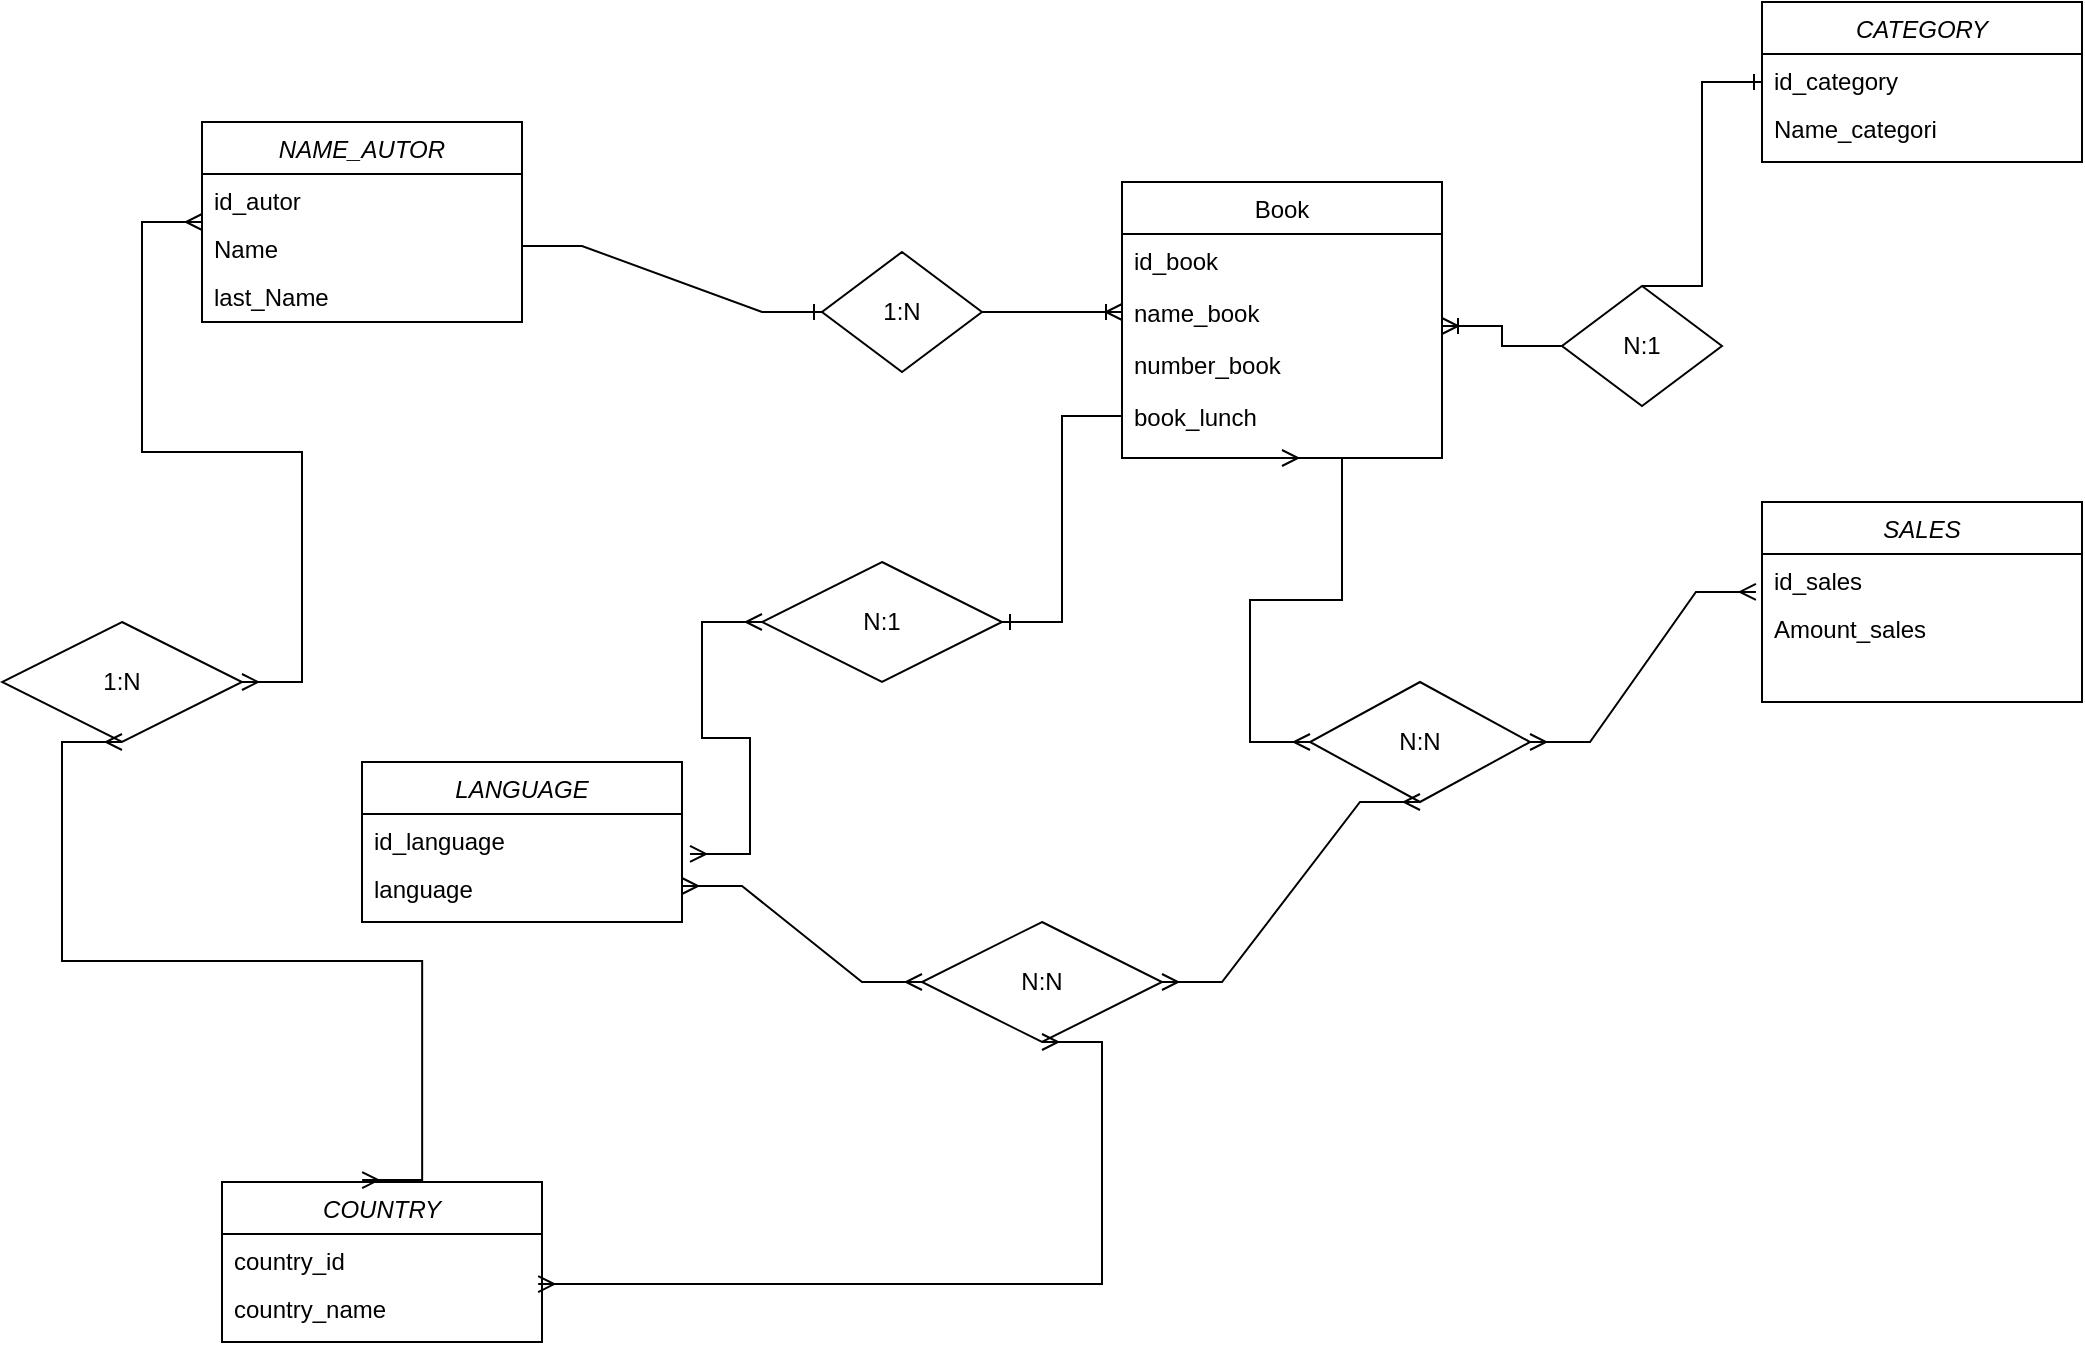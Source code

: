 <mxfile version="22.0.8" type="github">
  <diagram id="C5RBs43oDa-KdzZeNtuy" name="Page-1">
    <mxGraphModel dx="1941" dy="600" grid="1" gridSize="10" guides="1" tooltips="1" connect="1" arrows="1" fold="1" page="1" pageScale="1" pageWidth="827" pageHeight="1169" math="0" shadow="0">
      <root>
        <mxCell id="WIyWlLk6GJQsqaUBKTNV-0" />
        <mxCell id="WIyWlLk6GJQsqaUBKTNV-1" parent="WIyWlLk6GJQsqaUBKTNV-0" />
        <mxCell id="zkfFHV4jXpPFQw0GAbJ--0" value="NAME_AUTOR" style="swimlane;fontStyle=2;align=center;verticalAlign=top;childLayout=stackLayout;horizontal=1;startSize=26;horizontalStack=0;resizeParent=1;resizeLast=0;collapsible=1;marginBottom=0;rounded=0;shadow=0;strokeWidth=1;" parent="WIyWlLk6GJQsqaUBKTNV-1" vertex="1">
          <mxGeometry x="-140" y="180" width="160" height="100" as="geometry">
            <mxRectangle x="230" y="140" width="160" height="26" as="alternateBounds" />
          </mxGeometry>
        </mxCell>
        <mxCell id="zkfFHV4jXpPFQw0GAbJ--1" value="id_autor" style="text;align=left;verticalAlign=top;spacingLeft=4;spacingRight=4;overflow=hidden;rotatable=0;points=[[0,0.5],[1,0.5]];portConstraint=eastwest;" parent="zkfFHV4jXpPFQw0GAbJ--0" vertex="1">
          <mxGeometry y="26" width="160" height="24" as="geometry" />
        </mxCell>
        <mxCell id="-6GL2gCHMoYama-tDcal-0" value="Name" style="text;align=left;verticalAlign=top;spacingLeft=4;spacingRight=4;overflow=hidden;rotatable=0;points=[[0,0.5],[1,0.5]];portConstraint=eastwest;" parent="zkfFHV4jXpPFQw0GAbJ--0" vertex="1">
          <mxGeometry y="50" width="160" height="24" as="geometry" />
        </mxCell>
        <mxCell id="-6GL2gCHMoYama-tDcal-2" value="last_Name" style="text;align=left;verticalAlign=top;spacingLeft=4;spacingRight=4;overflow=hidden;rotatable=0;points=[[0,0.5],[1,0.5]];portConstraint=eastwest;" parent="zkfFHV4jXpPFQw0GAbJ--0" vertex="1">
          <mxGeometry y="74" width="160" height="24" as="geometry" />
        </mxCell>
        <mxCell id="zkfFHV4jXpPFQw0GAbJ--6" value="Book" style="swimlane;fontStyle=0;align=center;verticalAlign=top;childLayout=stackLayout;horizontal=1;startSize=26;horizontalStack=0;resizeParent=1;resizeLast=0;collapsible=1;marginBottom=0;rounded=0;shadow=0;strokeWidth=1;" parent="WIyWlLk6GJQsqaUBKTNV-1" vertex="1">
          <mxGeometry x="320" y="210" width="160" height="138" as="geometry">
            <mxRectangle x="130" y="380" width="160" height="26" as="alternateBounds" />
          </mxGeometry>
        </mxCell>
        <mxCell id="zkfFHV4jXpPFQw0GAbJ--7" value="id_book" style="text;align=left;verticalAlign=top;spacingLeft=4;spacingRight=4;overflow=hidden;rotatable=0;points=[[0,0.5],[1,0.5]];portConstraint=eastwest;" parent="zkfFHV4jXpPFQw0GAbJ--6" vertex="1">
          <mxGeometry y="26" width="160" height="26" as="geometry" />
        </mxCell>
        <mxCell id="zkfFHV4jXpPFQw0GAbJ--8" value="name_book" style="text;align=left;verticalAlign=top;spacingLeft=4;spacingRight=4;overflow=hidden;rotatable=0;points=[[0,0.5],[1,0.5]];portConstraint=eastwest;rounded=0;shadow=0;html=0;" parent="zkfFHV4jXpPFQw0GAbJ--6" vertex="1">
          <mxGeometry y="52" width="160" height="26" as="geometry" />
        </mxCell>
        <mxCell id="-6GL2gCHMoYama-tDcal-9" value="number_book" style="text;align=left;verticalAlign=top;spacingLeft=4;spacingRight=4;overflow=hidden;rotatable=0;points=[[0,0.5],[1,0.5]];portConstraint=eastwest;rounded=0;shadow=0;html=0;" parent="zkfFHV4jXpPFQw0GAbJ--6" vertex="1">
          <mxGeometry y="78" width="160" height="26" as="geometry" />
        </mxCell>
        <mxCell id="-6GL2gCHMoYama-tDcal-10" value="book_lunch" style="text;align=left;verticalAlign=top;spacingLeft=4;spacingRight=4;overflow=hidden;rotatable=0;points=[[0,0.5],[1,0.5]];portConstraint=eastwest;rounded=0;shadow=0;html=0;" parent="zkfFHV4jXpPFQw0GAbJ--6" vertex="1">
          <mxGeometry y="104" width="160" height="26" as="geometry" />
        </mxCell>
        <mxCell id="-6GL2gCHMoYama-tDcal-4" value="CATEGORY" style="swimlane;fontStyle=2;align=center;verticalAlign=top;childLayout=stackLayout;horizontal=1;startSize=26;horizontalStack=0;resizeParent=1;resizeLast=0;collapsible=1;marginBottom=0;rounded=0;shadow=0;strokeWidth=1;" parent="WIyWlLk6GJQsqaUBKTNV-1" vertex="1">
          <mxGeometry x="640" y="120" width="160" height="80" as="geometry">
            <mxRectangle x="230" y="140" width="160" height="26" as="alternateBounds" />
          </mxGeometry>
        </mxCell>
        <mxCell id="-6GL2gCHMoYama-tDcal-5" value="id_category" style="text;align=left;verticalAlign=top;spacingLeft=4;spacingRight=4;overflow=hidden;rotatable=0;points=[[0,0.5],[1,0.5]];portConstraint=eastwest;" parent="-6GL2gCHMoYama-tDcal-4" vertex="1">
          <mxGeometry y="26" width="160" height="24" as="geometry" />
        </mxCell>
        <mxCell id="-6GL2gCHMoYama-tDcal-6" value="Name_categori" style="text;align=left;verticalAlign=top;spacingLeft=4;spacingRight=4;overflow=hidden;rotatable=0;points=[[0,0.5],[1,0.5]];portConstraint=eastwest;" parent="-6GL2gCHMoYama-tDcal-4" vertex="1">
          <mxGeometry y="50" width="160" height="24" as="geometry" />
        </mxCell>
        <mxCell id="-6GL2gCHMoYama-tDcal-11" value="LANGUAGE" style="swimlane;fontStyle=2;align=center;verticalAlign=top;childLayout=stackLayout;horizontal=1;startSize=26;horizontalStack=0;resizeParent=1;resizeLast=0;collapsible=1;marginBottom=0;rounded=0;shadow=0;strokeWidth=1;" parent="WIyWlLk6GJQsqaUBKTNV-1" vertex="1">
          <mxGeometry x="-60" y="500" width="160" height="80" as="geometry">
            <mxRectangle x="230" y="140" width="160" height="26" as="alternateBounds" />
          </mxGeometry>
        </mxCell>
        <mxCell id="-6GL2gCHMoYama-tDcal-12" value="id_language" style="text;align=left;verticalAlign=top;spacingLeft=4;spacingRight=4;overflow=hidden;rotatable=0;points=[[0,0.5],[1,0.5]];portConstraint=eastwest;" parent="-6GL2gCHMoYama-tDcal-11" vertex="1">
          <mxGeometry y="26" width="160" height="24" as="geometry" />
        </mxCell>
        <mxCell id="-6GL2gCHMoYama-tDcal-13" value="language" style="text;align=left;verticalAlign=top;spacingLeft=4;spacingRight=4;overflow=hidden;rotatable=0;points=[[0,0.5],[1,0.5]];portConstraint=eastwest;" parent="-6GL2gCHMoYama-tDcal-11" vertex="1">
          <mxGeometry y="50" width="160" height="24" as="geometry" />
        </mxCell>
        <mxCell id="-6GL2gCHMoYama-tDcal-14" value="COUNTRY" style="swimlane;fontStyle=2;align=center;verticalAlign=top;childLayout=stackLayout;horizontal=1;startSize=26;horizontalStack=0;resizeParent=1;resizeLast=0;collapsible=1;marginBottom=0;rounded=0;shadow=0;strokeWidth=1;" parent="WIyWlLk6GJQsqaUBKTNV-1" vertex="1">
          <mxGeometry x="-130" y="710" width="160" height="80" as="geometry">
            <mxRectangle x="230" y="140" width="160" height="26" as="alternateBounds" />
          </mxGeometry>
        </mxCell>
        <mxCell id="-6GL2gCHMoYama-tDcal-15" value="country_id" style="text;align=left;verticalAlign=top;spacingLeft=4;spacingRight=4;overflow=hidden;rotatable=0;points=[[0,0.5],[1,0.5]];portConstraint=eastwest;" parent="-6GL2gCHMoYama-tDcal-14" vertex="1">
          <mxGeometry y="26" width="160" height="24" as="geometry" />
        </mxCell>
        <mxCell id="-6GL2gCHMoYama-tDcal-16" value="country_name" style="text;align=left;verticalAlign=top;spacingLeft=4;spacingRight=4;overflow=hidden;rotatable=0;points=[[0,0.5],[1,0.5]];portConstraint=eastwest;" parent="-6GL2gCHMoYama-tDcal-14" vertex="1">
          <mxGeometry y="50" width="160" height="24" as="geometry" />
        </mxCell>
        <mxCell id="-6GL2gCHMoYama-tDcal-17" value="SALES" style="swimlane;fontStyle=2;align=center;verticalAlign=top;childLayout=stackLayout;horizontal=1;startSize=26;horizontalStack=0;resizeParent=1;resizeLast=0;collapsible=1;marginBottom=0;rounded=0;shadow=0;strokeWidth=1;" parent="WIyWlLk6GJQsqaUBKTNV-1" vertex="1">
          <mxGeometry x="640" y="370" width="160" height="100" as="geometry">
            <mxRectangle x="230" y="140" width="160" height="26" as="alternateBounds" />
          </mxGeometry>
        </mxCell>
        <mxCell id="-6GL2gCHMoYama-tDcal-18" value="id_sales" style="text;align=left;verticalAlign=top;spacingLeft=4;spacingRight=4;overflow=hidden;rotatable=0;points=[[0,0.5],[1,0.5]];portConstraint=eastwest;" parent="-6GL2gCHMoYama-tDcal-17" vertex="1">
          <mxGeometry y="26" width="160" height="24" as="geometry" />
        </mxCell>
        <mxCell id="-6GL2gCHMoYama-tDcal-20" value="Amount_sales" style="text;align=left;verticalAlign=top;spacingLeft=4;spacingRight=4;overflow=hidden;rotatable=0;points=[[0,0.5],[1,0.5]];portConstraint=eastwest;" parent="-6GL2gCHMoYama-tDcal-17" vertex="1">
          <mxGeometry y="50" width="160" height="30" as="geometry" />
        </mxCell>
        <mxCell id="-6GL2gCHMoYama-tDcal-31" value="" style="edgeStyle=entityRelationEdgeStyle;fontSize=12;html=1;endArrow=ERoneToMany;rounded=0;entryX=0;entryY=0.5;entryDx=0;entryDy=0;exitX=1;exitY=0.5;exitDx=0;exitDy=0;" parent="WIyWlLk6GJQsqaUBKTNV-1" source="-6GL2gCHMoYama-tDcal-33" target="zkfFHV4jXpPFQw0GAbJ--8" edge="1">
          <mxGeometry width="100" height="100" relative="1" as="geometry">
            <mxPoint x="270" y="290" as="sourcePoint" />
            <mxPoint x="310" y="272.5" as="targetPoint" />
            <Array as="points">
              <mxPoint x="270" y="-92.5" />
              <mxPoint x="350" y="107.5" />
              <mxPoint x="270" y="280" />
              <mxPoint x="360" y="117.5" />
            </Array>
          </mxGeometry>
        </mxCell>
        <mxCell id="-6GL2gCHMoYama-tDcal-33" value="1:N" style="shape=rhombus;perimeter=rhombusPerimeter;whiteSpace=wrap;html=1;align=center;" parent="WIyWlLk6GJQsqaUBKTNV-1" vertex="1">
          <mxGeometry x="170" y="245" width="80" height="60" as="geometry" />
        </mxCell>
        <mxCell id="-6GL2gCHMoYama-tDcal-37" value="" style="edgeStyle=entityRelationEdgeStyle;fontSize=12;html=1;endArrow=ERoneToMany;rounded=0;exitX=0;exitY=0.5;exitDx=0;exitDy=0;entryX=1;entryY=0.769;entryDx=0;entryDy=0;entryPerimeter=0;" parent="WIyWlLk6GJQsqaUBKTNV-1" source="-6GL2gCHMoYama-tDcal-36" target="zkfFHV4jXpPFQw0GAbJ--8" edge="1">
          <mxGeometry width="100" height="100" relative="1" as="geometry">
            <mxPoint x="720" y="400" as="sourcePoint" />
            <mxPoint x="410" y="400" as="targetPoint" />
            <Array as="points">
              <mxPoint x="800" y="340" />
              <mxPoint x="740" y="370" />
            </Array>
          </mxGeometry>
        </mxCell>
        <mxCell id="-6GL2gCHMoYama-tDcal-36" value="N:1" style="shape=rhombus;perimeter=rhombusPerimeter;whiteSpace=wrap;html=1;align=center;" parent="WIyWlLk6GJQsqaUBKTNV-1" vertex="1">
          <mxGeometry x="540" y="262" width="80" height="60" as="geometry" />
        </mxCell>
        <mxCell id="-6GL2gCHMoYama-tDcal-39" value="" style="edgeStyle=entityRelationEdgeStyle;fontSize=12;html=1;endArrow=ERone;endFill=1;rounded=0;exitX=0.5;exitY=0;exitDx=0;exitDy=0;entryX=0;entryY=0.583;entryDx=0;entryDy=0;entryPerimeter=0;" parent="WIyWlLk6GJQsqaUBKTNV-1" source="-6GL2gCHMoYama-tDcal-36" target="-6GL2gCHMoYama-tDcal-5" edge="1">
          <mxGeometry width="100" height="100" relative="1" as="geometry">
            <mxPoint x="590" y="210" as="sourcePoint" />
            <mxPoint x="630" y="140" as="targetPoint" />
            <Array as="points">
              <mxPoint x="670" y="200" />
              <mxPoint x="680" y="190" />
            </Array>
          </mxGeometry>
        </mxCell>
        <mxCell id="-6GL2gCHMoYama-tDcal-40" value="" style="edgeStyle=entityRelationEdgeStyle;fontSize=12;html=1;endArrow=ERone;endFill=1;rounded=0;entryX=0;entryY=0.5;entryDx=0;entryDy=0;exitX=1;exitY=0.5;exitDx=0;exitDy=0;" parent="WIyWlLk6GJQsqaUBKTNV-1" source="-6GL2gCHMoYama-tDcal-0" target="-6GL2gCHMoYama-tDcal-33" edge="1">
          <mxGeometry width="100" height="100" relative="1" as="geometry">
            <mxPoint x="230" y="120" as="sourcePoint" />
            <mxPoint x="180" y="260" as="targetPoint" />
          </mxGeometry>
        </mxCell>
        <mxCell id="-6GL2gCHMoYama-tDcal-41" value="N:1" style="shape=rhombus;perimeter=rhombusPerimeter;whiteSpace=wrap;html=1;align=center;" parent="WIyWlLk6GJQsqaUBKTNV-1" vertex="1">
          <mxGeometry x="140" y="400" width="120" height="60" as="geometry" />
        </mxCell>
        <mxCell id="-6GL2gCHMoYama-tDcal-42" value="" style="edgeStyle=entityRelationEdgeStyle;fontSize=12;html=1;endArrow=ERmany;startArrow=ERmany;rounded=0;entryX=1.025;entryY=0.833;entryDx=0;entryDy=0;exitX=0;exitY=0.5;exitDx=0;exitDy=0;entryPerimeter=0;" parent="WIyWlLk6GJQsqaUBKTNV-1" source="-6GL2gCHMoYama-tDcal-41" target="-6GL2gCHMoYama-tDcal-12" edge="1">
          <mxGeometry width="100" height="100" relative="1" as="geometry">
            <mxPoint x="-50" y="300" as="sourcePoint" />
            <mxPoint x="100" y="390" as="targetPoint" />
          </mxGeometry>
        </mxCell>
        <mxCell id="-6GL2gCHMoYama-tDcal-44" value="N:N" style="shape=rhombus;perimeter=rhombusPerimeter;whiteSpace=wrap;html=1;align=center;" parent="WIyWlLk6GJQsqaUBKTNV-1" vertex="1">
          <mxGeometry x="220" y="580" width="120" height="60" as="geometry" />
        </mxCell>
        <mxCell id="-6GL2gCHMoYama-tDcal-45" value="" style="edgeStyle=entityRelationEdgeStyle;fontSize=12;html=1;endArrow=ERmany;startArrow=ERmany;rounded=0;entryX=0.988;entryY=0.042;entryDx=0;entryDy=0;entryPerimeter=0;" parent="WIyWlLk6GJQsqaUBKTNV-1" target="-6GL2gCHMoYama-tDcal-16" edge="1">
          <mxGeometry width="100" height="100" relative="1" as="geometry">
            <mxPoint x="280" y="640" as="sourcePoint" />
            <mxPoint x="350" y="630" as="targetPoint" />
            <Array as="points">
              <mxPoint x="460" y="833" />
            </Array>
          </mxGeometry>
        </mxCell>
        <mxCell id="-6GL2gCHMoYama-tDcal-46" value="" style="edgeStyle=entityRelationEdgeStyle;fontSize=12;html=1;endArrow=ERmany;startArrow=ERmany;rounded=0;exitX=1;exitY=0.5;exitDx=0;exitDy=0;entryX=0;entryY=0.5;entryDx=0;entryDy=0;" parent="WIyWlLk6GJQsqaUBKTNV-1" source="-6GL2gCHMoYama-tDcal-13" target="-6GL2gCHMoYama-tDcal-44" edge="1">
          <mxGeometry width="100" height="100" relative="1" as="geometry">
            <mxPoint x="186.5" y="558" as="sourcePoint" />
            <mxPoint x="273.5" y="540" as="targetPoint" />
            <Array as="points">
              <mxPoint x="356.5" y="741" />
            </Array>
          </mxGeometry>
        </mxCell>
        <mxCell id="d24iUtrA5m6q8eod0tIK-0" value="" style="edgeStyle=entityRelationEdgeStyle;fontSize=12;html=1;endArrow=ERone;endFill=1;rounded=0;entryX=1;entryY=0.5;entryDx=0;entryDy=0;exitX=0;exitY=0.5;exitDx=0;exitDy=0;" edge="1" parent="WIyWlLk6GJQsqaUBKTNV-1" source="-6GL2gCHMoYama-tDcal-10" target="-6GL2gCHMoYama-tDcal-41">
          <mxGeometry width="100" height="100" relative="1" as="geometry">
            <mxPoint x="350" y="372.5" as="sourcePoint" />
            <mxPoint x="380" y="487.5" as="targetPoint" />
          </mxGeometry>
        </mxCell>
        <mxCell id="d24iUtrA5m6q8eod0tIK-1" value="N:N" style="shape=rhombus;perimeter=rhombusPerimeter;whiteSpace=wrap;html=1;align=center;" vertex="1" parent="WIyWlLk6GJQsqaUBKTNV-1">
          <mxGeometry x="414" y="460" width="110" height="60" as="geometry" />
        </mxCell>
        <mxCell id="d24iUtrA5m6q8eod0tIK-4" value="" style="edgeStyle=entityRelationEdgeStyle;fontSize=12;html=1;endArrow=ERmany;startArrow=ERmany;rounded=0;exitX=0.5;exitY=1;exitDx=0;exitDy=0;entryX=0;entryY=0.5;entryDx=0;entryDy=0;" edge="1" parent="WIyWlLk6GJQsqaUBKTNV-1" source="zkfFHV4jXpPFQw0GAbJ--6" target="d24iUtrA5m6q8eod0tIK-1">
          <mxGeometry width="100" height="100" relative="1" as="geometry">
            <mxPoint x="434" y="360" as="sourcePoint" />
            <mxPoint x="394" y="450" as="targetPoint" />
            <Array as="points">
              <mxPoint x="560.5" y="611" />
            </Array>
          </mxGeometry>
        </mxCell>
        <mxCell id="d24iUtrA5m6q8eod0tIK-5" value="" style="edgeStyle=entityRelationEdgeStyle;fontSize=12;html=1;endArrow=ERmany;startArrow=ERmany;rounded=0;exitX=0.5;exitY=1;exitDx=0;exitDy=0;entryX=1;entryY=0.5;entryDx=0;entryDy=0;" edge="1" parent="WIyWlLk6GJQsqaUBKTNV-1" source="d24iUtrA5m6q8eod0tIK-1" target="-6GL2gCHMoYama-tDcal-44">
          <mxGeometry width="100" height="100" relative="1" as="geometry">
            <mxPoint x="685" y="540" as="sourcePoint" />
            <mxPoint x="690" y="652" as="targetPoint" />
            <Array as="points">
              <mxPoint x="845.5" y="803" />
            </Array>
          </mxGeometry>
        </mxCell>
        <mxCell id="d24iUtrA5m6q8eod0tIK-6" value="" style="edgeStyle=entityRelationEdgeStyle;fontSize=12;html=1;endArrow=ERmany;startArrow=ERmany;rounded=0;exitX=1;exitY=0.5;exitDx=0;exitDy=0;entryX=-0.019;entryY=-0.167;entryDx=0;entryDy=0;entryPerimeter=0;" edge="1" parent="WIyWlLk6GJQsqaUBKTNV-1" source="d24iUtrA5m6q8eod0tIK-1" target="-6GL2gCHMoYama-tDcal-20">
          <mxGeometry width="100" height="100" relative="1" as="geometry">
            <mxPoint x="610" y="480" as="sourcePoint" />
            <mxPoint x="620" y="620" as="targetPoint" />
            <Array as="points">
              <mxPoint x="995.5" y="793" />
            </Array>
          </mxGeometry>
        </mxCell>
        <mxCell id="d24iUtrA5m6q8eod0tIK-7" value="" style="edgeStyle=entityRelationEdgeStyle;fontSize=12;html=1;endArrow=ERmany;startArrow=ERmany;rounded=0;" edge="1" parent="WIyWlLk6GJQsqaUBKTNV-1" source="d24iUtrA5m6q8eod0tIK-9">
          <mxGeometry width="100" height="100" relative="1" as="geometry">
            <mxPoint x="-150" y="390" as="sourcePoint" />
            <mxPoint x="-140" y="230" as="targetPoint" />
            <Array as="points">
              <mxPoint x="-143" y="750" />
              <mxPoint x="-130" y="770" />
              <mxPoint x="645.5" y="983" />
            </Array>
          </mxGeometry>
        </mxCell>
        <mxCell id="d24iUtrA5m6q8eod0tIK-9" value="1:N" style="shape=rhombus;perimeter=rhombusPerimeter;whiteSpace=wrap;html=1;align=center;" vertex="1" parent="WIyWlLk6GJQsqaUBKTNV-1">
          <mxGeometry x="-240" y="430" width="120" height="60" as="geometry" />
        </mxCell>
        <mxCell id="d24iUtrA5m6q8eod0tIK-10" value="" style="edgeStyle=entityRelationEdgeStyle;fontSize=12;html=1;endArrow=ERmany;startArrow=ERmany;rounded=0;exitX=0.438;exitY=-0.012;exitDx=0;exitDy=0;exitPerimeter=0;" edge="1" parent="WIyWlLk6GJQsqaUBKTNV-1" source="-6GL2gCHMoYama-tDcal-14">
          <mxGeometry width="100" height="100" relative="1" as="geometry">
            <mxPoint x="-310" y="750" as="sourcePoint" />
            <mxPoint x="-180" y="490" as="targetPoint" />
            <Array as="points">
              <mxPoint x="-222" y="970" />
              <mxPoint x="-209" y="990" />
              <mxPoint x="566.5" y="1203" />
            </Array>
          </mxGeometry>
        </mxCell>
      </root>
    </mxGraphModel>
  </diagram>
</mxfile>
